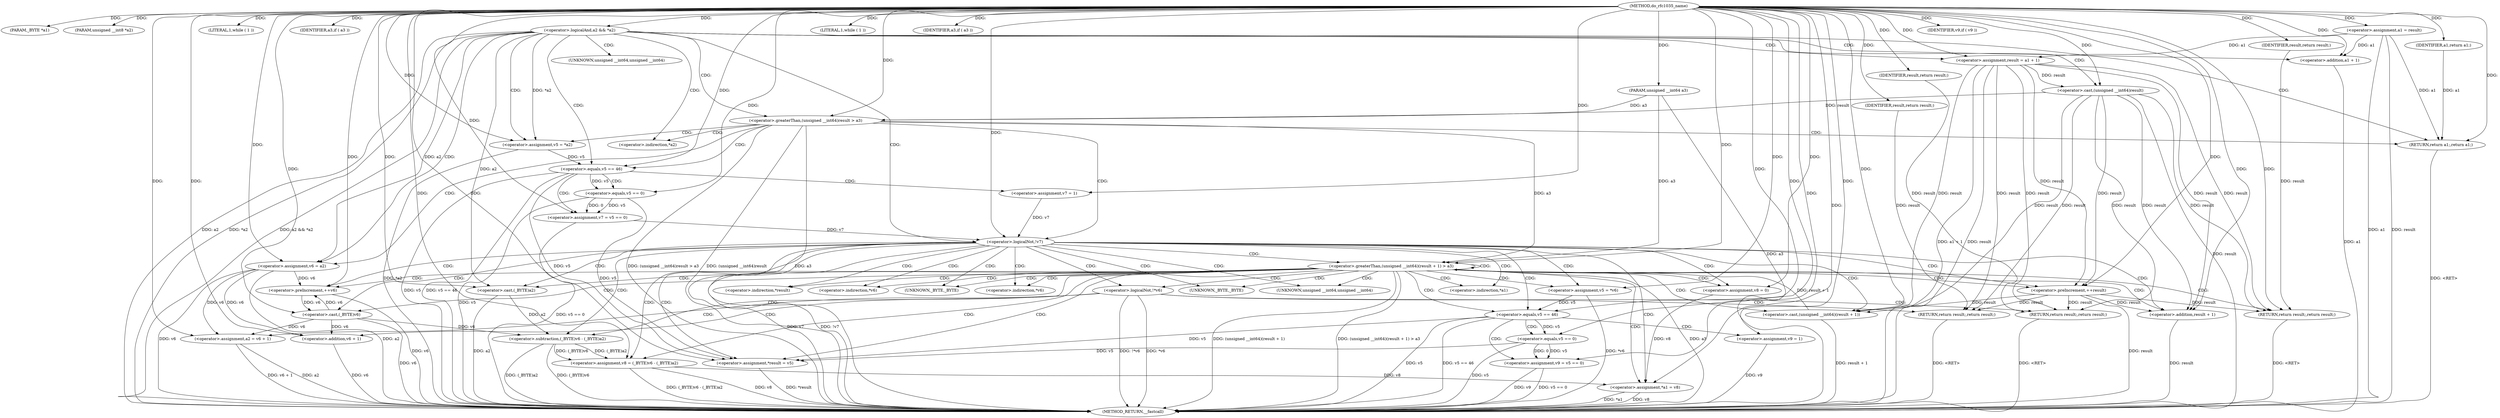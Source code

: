 digraph do_rfc1035_name {  
"1000107" [label = "(METHOD,do_rfc1035_name)" ]
"1000245" [label = "(METHOD_RETURN,__fastcall)" ]
"1000108" [label = "(PARAM,_BYTE *a1)" ]
"1000109" [label = "(PARAM,unsigned __int8 *a2)" ]
"1000110" [label = "(PARAM,unsigned __int64 a3)" ]
"1000119" [label = "(<operator>.logicalAnd,a2 && *a2)" ]
"1000125" [label = "(LITERAL,1,while ( 1 ))" ]
"1000127" [label = "(<operator>.assignment,result = a1 + 1)" ]
"1000129" [label = "(<operator>.addition,a1 + 1)" ]
"1000133" [label = "(IDENTIFIER,a3,if ( a3 ))" ]
"1000136" [label = "(<operator>.greaterThan,(unsigned __int64)result > a3)" ]
"1000137" [label = "(<operator>.cast,(unsigned __int64)result)" ]
"1000142" [label = "(<operator>.assignment,v5 = *a2)" ]
"1000146" [label = "(<operator>.assignment,v6 = a2)" ]
"1000150" [label = "(<operator>.equals,v5 == 46)" ]
"1000153" [label = "(<operator>.assignment,v7 = 1)" ]
"1000157" [label = "(<operator>.assignment,v7 = v5 == 0)" ]
"1000159" [label = "(<operator>.equals,v5 == 0)" ]
"1000163" [label = "(<operator>.logicalNot,!v7)" ]
"1000167" [label = "(LITERAL,1,while ( 1 ))" ]
"1000169" [label = "(<operator>.preIncrement,++v6)" ]
"1000172" [label = "(IDENTIFIER,a3,if ( a3 ))" ]
"1000175" [label = "(<operator>.greaterThan,(unsigned __int64)(result + 1) > a3)" ]
"1000176" [label = "(<operator>.cast,(unsigned __int64)(result + 1))" ]
"1000178" [label = "(<operator>.addition,result + 1)" ]
"1000182" [label = "(RETURN,return result;,return result;)" ]
"1000183" [label = "(IDENTIFIER,result,return result;)" ]
"1000184" [label = "(<operator>.assignment,*result = v5)" ]
"1000188" [label = "(<operator>.assignment,v8 = (_BYTE)v6 - (_BYTE)a2)" ]
"1000190" [label = "(<operator>.subtraction,(_BYTE)v6 - (_BYTE)a2)" ]
"1000191" [label = "(<operator>.cast,(_BYTE)v6)" ]
"1000194" [label = "(<operator>.cast,(_BYTE)a2)" ]
"1000197" [label = "(<operator>.preIncrement,++result)" ]
"1000199" [label = "(<operator>.assignment,v5 = *v6)" ]
"1000204" [label = "(<operator>.equals,v5 == 46)" ]
"1000207" [label = "(<operator>.assignment,v9 = 1)" ]
"1000211" [label = "(<operator>.assignment,v9 = v5 == 0)" ]
"1000213" [label = "(<operator>.equals,v5 == 0)" ]
"1000217" [label = "(IDENTIFIER,v9,if ( v9 ))" ]
"1000219" [label = "(<operator>.assignment,v8 = 0)" ]
"1000223" [label = "(<operator>.assignment,*a1 = v8)" ]
"1000228" [label = "(<operator>.logicalNot,!*v6)" ]
"1000231" [label = "(RETURN,return result;,return result;)" ]
"1000232" [label = "(IDENTIFIER,result,return result;)" ]
"1000233" [label = "(<operator>.assignment,a2 = v6 + 1)" ]
"1000235" [label = "(<operator>.addition,v6 + 1)" ]
"1000238" [label = "(RETURN,return result;,return result;)" ]
"1000239" [label = "(IDENTIFIER,result,return result;)" ]
"1000240" [label = "(<operator>.assignment,a1 = result)" ]
"1000243" [label = "(RETURN,return a1;,return a1;)" ]
"1000244" [label = "(IDENTIFIER,a1,return a1;)" ]
"1000138" [label = "(UNKNOWN,unsigned __int64,unsigned __int64)" ]
"1000144" [label = "(<operator>.indirection,*a2)" ]
"1000177" [label = "(UNKNOWN,unsigned __int64,unsigned __int64)" ]
"1000185" [label = "(<operator>.indirection,*result)" ]
"1000192" [label = "(UNKNOWN,_BYTE,_BYTE)" ]
"1000195" [label = "(UNKNOWN,_BYTE,_BYTE)" ]
"1000201" [label = "(<operator>.indirection,*v6)" ]
"1000224" [label = "(<operator>.indirection,*a1)" ]
"1000229" [label = "(<operator>.indirection,*v6)" ]
  "1000231" -> "1000245"  [ label = "DDG: <RET>"] 
  "1000238" -> "1000245"  [ label = "DDG: <RET>"] 
  "1000243" -> "1000245"  [ label = "DDG: <RET>"] 
  "1000182" -> "1000245"  [ label = "DDG: <RET>"] 
  "1000188" -> "1000245"  [ label = "DDG: (_BYTE)v6 - (_BYTE)a2"] 
  "1000191" -> "1000245"  [ label = "DDG: v6"] 
  "1000169" -> "1000245"  [ label = "DDG: v6"] 
  "1000197" -> "1000245"  [ label = "DDG: result"] 
  "1000199" -> "1000245"  [ label = "DDG: *v6"] 
  "1000228" -> "1000245"  [ label = "DDG: !*v6"] 
  "1000136" -> "1000245"  [ label = "DDG: a3"] 
  "1000127" -> "1000245"  [ label = "DDG: a1 + 1"] 
  "1000159" -> "1000245"  [ label = "DDG: v5"] 
  "1000211" -> "1000245"  [ label = "DDG: v9"] 
  "1000175" -> "1000245"  [ label = "DDG: a3"] 
  "1000163" -> "1000245"  [ label = "DDG: v7"] 
  "1000142" -> "1000245"  [ label = "DDG: *a2"] 
  "1000136" -> "1000245"  [ label = "DDG: (unsigned __int64)result > a3"] 
  "1000190" -> "1000245"  [ label = "DDG: (_BYTE)a2"] 
  "1000204" -> "1000245"  [ label = "DDG: v5"] 
  "1000127" -> "1000245"  [ label = "DDG: result"] 
  "1000190" -> "1000245"  [ label = "DDG: (_BYTE)v6"] 
  "1000119" -> "1000245"  [ label = "DDG: a2"] 
  "1000137" -> "1000245"  [ label = "DDG: result"] 
  "1000163" -> "1000245"  [ label = "DDG: !v7"] 
  "1000188" -> "1000245"  [ label = "DDG: v8"] 
  "1000211" -> "1000245"  [ label = "DDG: v5 == 0"] 
  "1000176" -> "1000245"  [ label = "DDG: result + 1"] 
  "1000228" -> "1000245"  [ label = "DDG: *v6"] 
  "1000233" -> "1000245"  [ label = "DDG: a2"] 
  "1000119" -> "1000245"  [ label = "DDG: *a2"] 
  "1000136" -> "1000245"  [ label = "DDG: (unsigned __int64)result"] 
  "1000129" -> "1000245"  [ label = "DDG: a1"] 
  "1000213" -> "1000245"  [ label = "DDG: v5"] 
  "1000119" -> "1000245"  [ label = "DDG: a2 && *a2"] 
  "1000223" -> "1000245"  [ label = "DDG: v8"] 
  "1000240" -> "1000245"  [ label = "DDG: a1"] 
  "1000110" -> "1000245"  [ label = "DDG: a3"] 
  "1000223" -> "1000245"  [ label = "DDG: *a1"] 
  "1000150" -> "1000245"  [ label = "DDG: v5 == 46"] 
  "1000146" -> "1000245"  [ label = "DDG: v6"] 
  "1000204" -> "1000245"  [ label = "DDG: v5 == 46"] 
  "1000146" -> "1000245"  [ label = "DDG: a2"] 
  "1000235" -> "1000245"  [ label = "DDG: v6"] 
  "1000157" -> "1000245"  [ label = "DDG: v5 == 0"] 
  "1000184" -> "1000245"  [ label = "DDG: *result"] 
  "1000207" -> "1000245"  [ label = "DDG: v9"] 
  "1000240" -> "1000245"  [ label = "DDG: result"] 
  "1000175" -> "1000245"  [ label = "DDG: (unsigned __int64)(result + 1)"] 
  "1000178" -> "1000245"  [ label = "DDG: result"] 
  "1000194" -> "1000245"  [ label = "DDG: a2"] 
  "1000175" -> "1000245"  [ label = "DDG: (unsigned __int64)(result + 1) > a3"] 
  "1000233" -> "1000245"  [ label = "DDG: v6 + 1"] 
  "1000150" -> "1000245"  [ label = "DDG: v5"] 
  "1000107" -> "1000108"  [ label = "DDG: "] 
  "1000107" -> "1000109"  [ label = "DDG: "] 
  "1000107" -> "1000110"  [ label = "DDG: "] 
  "1000107" -> "1000119"  [ label = "DDG: "] 
  "1000107" -> "1000125"  [ label = "DDG: "] 
  "1000240" -> "1000127"  [ label = "DDG: a1"] 
  "1000107" -> "1000127"  [ label = "DDG: "] 
  "1000240" -> "1000129"  [ label = "DDG: a1"] 
  "1000107" -> "1000129"  [ label = "DDG: "] 
  "1000107" -> "1000133"  [ label = "DDG: "] 
  "1000137" -> "1000136"  [ label = "DDG: result"] 
  "1000127" -> "1000137"  [ label = "DDG: result"] 
  "1000107" -> "1000137"  [ label = "DDG: "] 
  "1000110" -> "1000136"  [ label = "DDG: a3"] 
  "1000107" -> "1000136"  [ label = "DDG: "] 
  "1000119" -> "1000142"  [ label = "DDG: *a2"] 
  "1000107" -> "1000142"  [ label = "DDG: "] 
  "1000119" -> "1000146"  [ label = "DDG: a2"] 
  "1000107" -> "1000146"  [ label = "DDG: "] 
  "1000142" -> "1000150"  [ label = "DDG: v5"] 
  "1000107" -> "1000150"  [ label = "DDG: "] 
  "1000107" -> "1000153"  [ label = "DDG: "] 
  "1000159" -> "1000157"  [ label = "DDG: v5"] 
  "1000159" -> "1000157"  [ label = "DDG: 0"] 
  "1000107" -> "1000157"  [ label = "DDG: "] 
  "1000150" -> "1000159"  [ label = "DDG: v5"] 
  "1000107" -> "1000159"  [ label = "DDG: "] 
  "1000157" -> "1000163"  [ label = "DDG: v7"] 
  "1000153" -> "1000163"  [ label = "DDG: v7"] 
  "1000107" -> "1000163"  [ label = "DDG: "] 
  "1000107" -> "1000167"  [ label = "DDG: "] 
  "1000146" -> "1000169"  [ label = "DDG: v6"] 
  "1000191" -> "1000169"  [ label = "DDG: v6"] 
  "1000107" -> "1000169"  [ label = "DDG: "] 
  "1000107" -> "1000172"  [ label = "DDG: "] 
  "1000176" -> "1000175"  [ label = "DDG: result + 1"] 
  "1000127" -> "1000176"  [ label = "DDG: result"] 
  "1000137" -> "1000176"  [ label = "DDG: result"] 
  "1000197" -> "1000176"  [ label = "DDG: result"] 
  "1000107" -> "1000176"  [ label = "DDG: "] 
  "1000127" -> "1000178"  [ label = "DDG: result"] 
  "1000137" -> "1000178"  [ label = "DDG: result"] 
  "1000197" -> "1000178"  [ label = "DDG: result"] 
  "1000107" -> "1000178"  [ label = "DDG: "] 
  "1000136" -> "1000175"  [ label = "DDG: a3"] 
  "1000110" -> "1000175"  [ label = "DDG: a3"] 
  "1000107" -> "1000175"  [ label = "DDG: "] 
  "1000183" -> "1000182"  [ label = "DDG: result"] 
  "1000127" -> "1000182"  [ label = "DDG: result"] 
  "1000137" -> "1000182"  [ label = "DDG: result"] 
  "1000197" -> "1000182"  [ label = "DDG: result"] 
  "1000107" -> "1000182"  [ label = "DDG: "] 
  "1000107" -> "1000183"  [ label = "DDG: "] 
  "1000204" -> "1000184"  [ label = "DDG: v5"] 
  "1000213" -> "1000184"  [ label = "DDG: v5"] 
  "1000159" -> "1000184"  [ label = "DDG: v5"] 
  "1000150" -> "1000184"  [ label = "DDG: v5"] 
  "1000107" -> "1000184"  [ label = "DDG: "] 
  "1000190" -> "1000188"  [ label = "DDG: (_BYTE)v6"] 
  "1000190" -> "1000188"  [ label = "DDG: (_BYTE)a2"] 
  "1000107" -> "1000188"  [ label = "DDG: "] 
  "1000191" -> "1000190"  [ label = "DDG: v6"] 
  "1000169" -> "1000191"  [ label = "DDG: v6"] 
  "1000107" -> "1000191"  [ label = "DDG: "] 
  "1000194" -> "1000190"  [ label = "DDG: a2"] 
  "1000107" -> "1000194"  [ label = "DDG: "] 
  "1000119" -> "1000194"  [ label = "DDG: a2"] 
  "1000127" -> "1000197"  [ label = "DDG: result"] 
  "1000137" -> "1000197"  [ label = "DDG: result"] 
  "1000107" -> "1000197"  [ label = "DDG: "] 
  "1000107" -> "1000199"  [ label = "DDG: "] 
  "1000199" -> "1000204"  [ label = "DDG: v5"] 
  "1000107" -> "1000204"  [ label = "DDG: "] 
  "1000107" -> "1000207"  [ label = "DDG: "] 
  "1000213" -> "1000211"  [ label = "DDG: v5"] 
  "1000213" -> "1000211"  [ label = "DDG: 0"] 
  "1000107" -> "1000211"  [ label = "DDG: "] 
  "1000204" -> "1000213"  [ label = "DDG: v5"] 
  "1000107" -> "1000213"  [ label = "DDG: "] 
  "1000107" -> "1000217"  [ label = "DDG: "] 
  "1000107" -> "1000219"  [ label = "DDG: "] 
  "1000188" -> "1000223"  [ label = "DDG: v8"] 
  "1000219" -> "1000223"  [ label = "DDG: v8"] 
  "1000107" -> "1000223"  [ label = "DDG: "] 
  "1000232" -> "1000231"  [ label = "DDG: result"] 
  "1000127" -> "1000231"  [ label = "DDG: result"] 
  "1000137" -> "1000231"  [ label = "DDG: result"] 
  "1000197" -> "1000231"  [ label = "DDG: result"] 
  "1000107" -> "1000232"  [ label = "DDG: "] 
  "1000146" -> "1000233"  [ label = "DDG: v6"] 
  "1000191" -> "1000233"  [ label = "DDG: v6"] 
  "1000107" -> "1000233"  [ label = "DDG: "] 
  "1000146" -> "1000235"  [ label = "DDG: v6"] 
  "1000191" -> "1000235"  [ label = "DDG: v6"] 
  "1000107" -> "1000235"  [ label = "DDG: "] 
  "1000239" -> "1000238"  [ label = "DDG: result"] 
  "1000127" -> "1000238"  [ label = "DDG: result"] 
  "1000137" -> "1000238"  [ label = "DDG: result"] 
  "1000197" -> "1000238"  [ label = "DDG: result"] 
  "1000107" -> "1000239"  [ label = "DDG: "] 
  "1000107" -> "1000240"  [ label = "DDG: "] 
  "1000244" -> "1000243"  [ label = "DDG: a1"] 
  "1000240" -> "1000243"  [ label = "DDG: a1"] 
  "1000107" -> "1000243"  [ label = "DDG: "] 
  "1000107" -> "1000244"  [ label = "DDG: "] 
  "1000119" -> "1000243"  [ label = "CDG: "] 
  "1000119" -> "1000127"  [ label = "CDG: "] 
  "1000119" -> "1000129"  [ label = "CDG: "] 
  "1000119" -> "1000163"  [ label = "CDG: "] 
  "1000119" -> "1000144"  [ label = "CDG: "] 
  "1000119" -> "1000142"  [ label = "CDG: "] 
  "1000119" -> "1000138"  [ label = "CDG: "] 
  "1000119" -> "1000137"  [ label = "CDG: "] 
  "1000119" -> "1000136"  [ label = "CDG: "] 
  "1000119" -> "1000150"  [ label = "CDG: "] 
  "1000119" -> "1000146"  [ label = "CDG: "] 
  "1000136" -> "1000163"  [ label = "CDG: "] 
  "1000136" -> "1000243"  [ label = "CDG: "] 
  "1000136" -> "1000144"  [ label = "CDG: "] 
  "1000136" -> "1000142"  [ label = "CDG: "] 
  "1000136" -> "1000150"  [ label = "CDG: "] 
  "1000136" -> "1000146"  [ label = "CDG: "] 
  "1000150" -> "1000159"  [ label = "CDG: "] 
  "1000150" -> "1000157"  [ label = "CDG: "] 
  "1000150" -> "1000153"  [ label = "CDG: "] 
  "1000163" -> "1000224"  [ label = "CDG: "] 
  "1000163" -> "1000223"  [ label = "CDG: "] 
  "1000163" -> "1000219"  [ label = "CDG: "] 
  "1000163" -> "1000229"  [ label = "CDG: "] 
  "1000163" -> "1000228"  [ label = "CDG: "] 
  "1000163" -> "1000169"  [ label = "CDG: "] 
  "1000163" -> "1000176"  [ label = "CDG: "] 
  "1000163" -> "1000175"  [ label = "CDG: "] 
  "1000163" -> "1000192"  [ label = "CDG: "] 
  "1000163" -> "1000191"  [ label = "CDG: "] 
  "1000163" -> "1000190"  [ label = "CDG: "] 
  "1000163" -> "1000188"  [ label = "CDG: "] 
  "1000163" -> "1000185"  [ label = "CDG: "] 
  "1000163" -> "1000184"  [ label = "CDG: "] 
  "1000163" -> "1000178"  [ label = "CDG: "] 
  "1000163" -> "1000177"  [ label = "CDG: "] 
  "1000163" -> "1000204"  [ label = "CDG: "] 
  "1000163" -> "1000201"  [ label = "CDG: "] 
  "1000163" -> "1000199"  [ label = "CDG: "] 
  "1000163" -> "1000197"  [ label = "CDG: "] 
  "1000163" -> "1000195"  [ label = "CDG: "] 
  "1000163" -> "1000194"  [ label = "CDG: "] 
  "1000175" -> "1000192"  [ label = "CDG: "] 
  "1000175" -> "1000191"  [ label = "CDG: "] 
  "1000175" -> "1000190"  [ label = "CDG: "] 
  "1000175" -> "1000188"  [ label = "CDG: "] 
  "1000175" -> "1000185"  [ label = "CDG: "] 
  "1000175" -> "1000184"  [ label = "CDG: "] 
  "1000175" -> "1000182"  [ label = "CDG: "] 
  "1000175" -> "1000204"  [ label = "CDG: "] 
  "1000175" -> "1000201"  [ label = "CDG: "] 
  "1000175" -> "1000199"  [ label = "CDG: "] 
  "1000175" -> "1000197"  [ label = "CDG: "] 
  "1000175" -> "1000195"  [ label = "CDG: "] 
  "1000175" -> "1000194"  [ label = "CDG: "] 
  "1000175" -> "1000224"  [ label = "CDG: "] 
  "1000175" -> "1000223"  [ label = "CDG: "] 
  "1000175" -> "1000229"  [ label = "CDG: "] 
  "1000175" -> "1000228"  [ label = "CDG: "] 
  "1000175" -> "1000169"  [ label = "CDG: "] 
  "1000175" -> "1000219"  [ label = "CDG: "] 
  "1000175" -> "1000176"  [ label = "CDG: "] 
  "1000175" -> "1000175"  [ label = "CDG: "] 
  "1000175" -> "1000178"  [ label = "CDG: "] 
  "1000175" -> "1000177"  [ label = "CDG: "] 
  "1000204" -> "1000207"  [ label = "CDG: "] 
  "1000204" -> "1000213"  [ label = "CDG: "] 
  "1000204" -> "1000211"  [ label = "CDG: "] 
  "1000228" -> "1000238"  [ label = "CDG: "] 
  "1000228" -> "1000235"  [ label = "CDG: "] 
  "1000228" -> "1000233"  [ label = "CDG: "] 
  "1000228" -> "1000231"  [ label = "CDG: "] 
}

